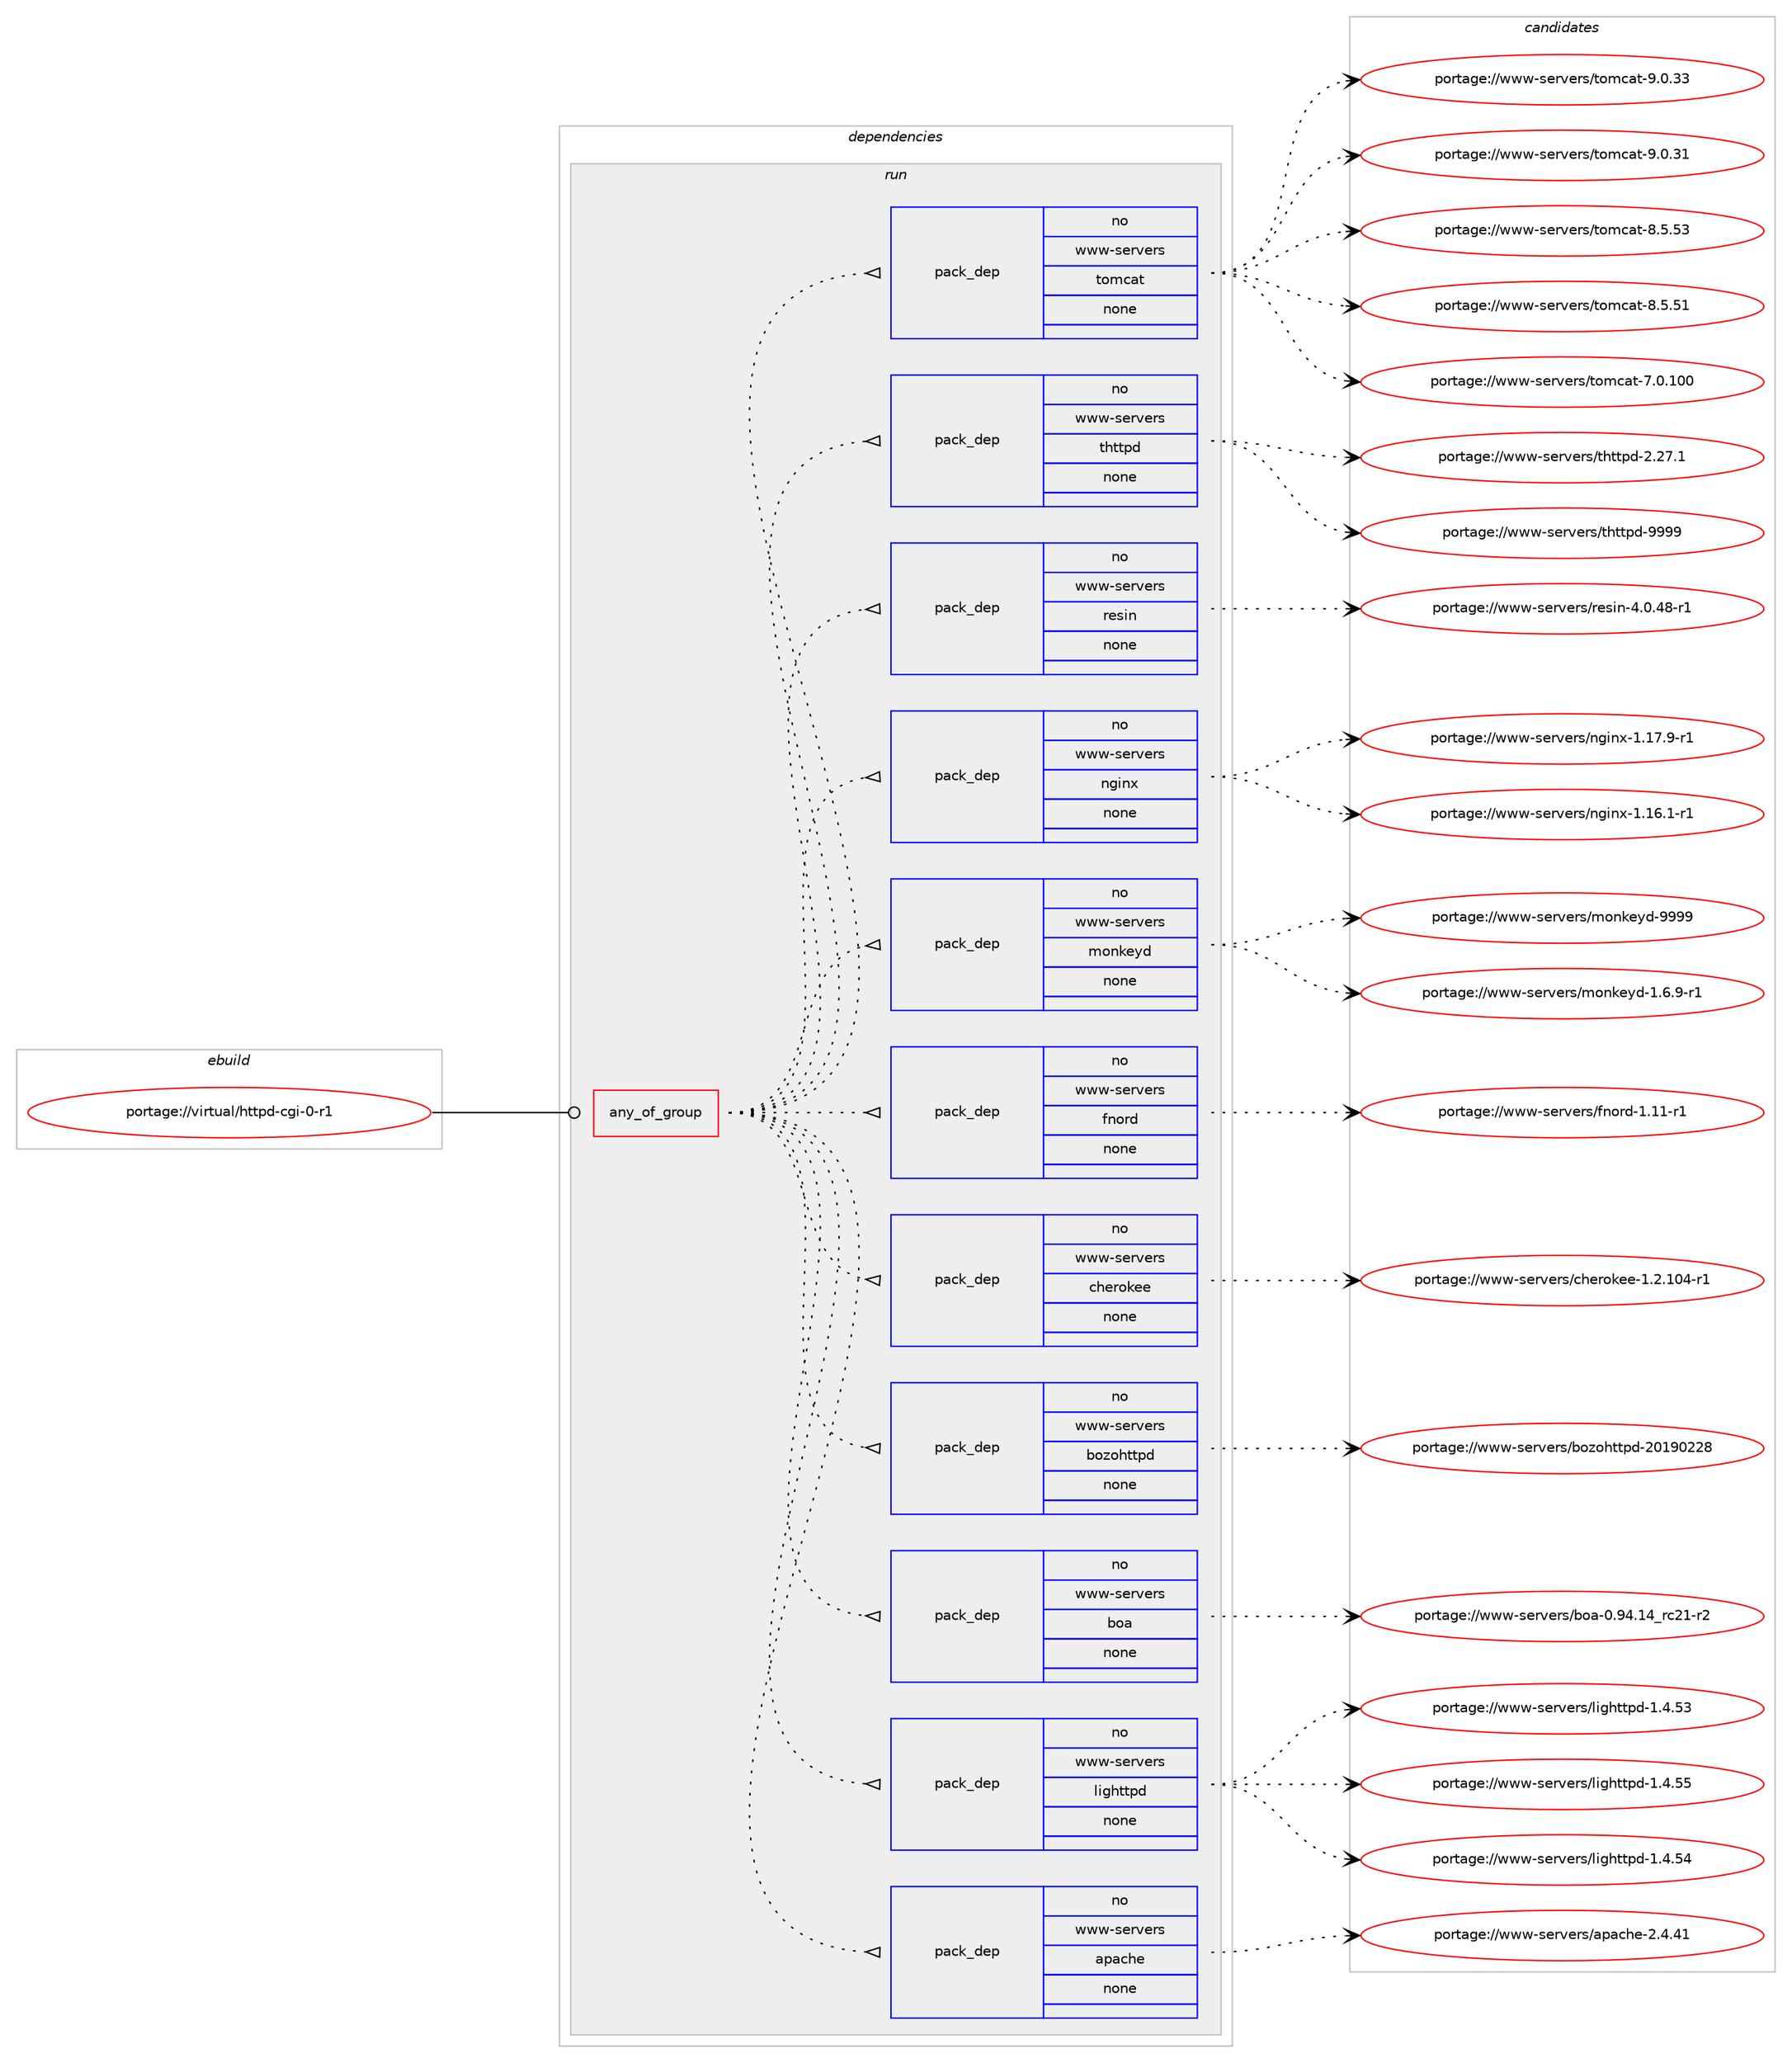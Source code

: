 digraph prolog {

# *************
# Graph options
# *************

newrank=true;
concentrate=true;
compound=true;
graph [rankdir=LR,fontname=Helvetica,fontsize=10,ranksep=1.5];#, ranksep=2.5, nodesep=0.2];
edge  [arrowhead=vee];
node  [fontname=Helvetica,fontsize=10];

# **********
# The ebuild
# **********

subgraph cluster_leftcol {
color=gray;
rank=same;
label=<<i>ebuild</i>>;
id [label="portage://virtual/httpd-cgi-0-r1", color=red, width=4, href="../virtual/httpd-cgi-0-r1.svg"];
}

# ****************
# The dependencies
# ****************

subgraph cluster_midcol {
color=gray;
label=<<i>dependencies</i>>;
subgraph cluster_compile {
fillcolor="#eeeeee";
style=filled;
label=<<i>compile</i>>;
}
subgraph cluster_compileandrun {
fillcolor="#eeeeee";
style=filled;
label=<<i>compile and run</i>>;
}
subgraph cluster_run {
fillcolor="#eeeeee";
style=filled;
label=<<i>run</i>>;
subgraph any249 {
dependency9047 [label=<<TABLE BORDER="0" CELLBORDER="1" CELLSPACING="0" CELLPADDING="4"><TR><TD CELLPADDING="10">any_of_group</TD></TR></TABLE>>, shape=none, color=red];subgraph pack7453 {
dependency9048 [label=<<TABLE BORDER="0" CELLBORDER="1" CELLSPACING="0" CELLPADDING="4" WIDTH="220"><TR><TD ROWSPAN="6" CELLPADDING="30">pack_dep</TD></TR><TR><TD WIDTH="110">no</TD></TR><TR><TD>www-servers</TD></TR><TR><TD>apache</TD></TR><TR><TD>none</TD></TR><TR><TD></TD></TR></TABLE>>, shape=none, color=blue];
}
dependency9047:e -> dependency9048:w [weight=20,style="dotted",arrowhead="oinv"];
subgraph pack7454 {
dependency9049 [label=<<TABLE BORDER="0" CELLBORDER="1" CELLSPACING="0" CELLPADDING="4" WIDTH="220"><TR><TD ROWSPAN="6" CELLPADDING="30">pack_dep</TD></TR><TR><TD WIDTH="110">no</TD></TR><TR><TD>www-servers</TD></TR><TR><TD>lighttpd</TD></TR><TR><TD>none</TD></TR><TR><TD></TD></TR></TABLE>>, shape=none, color=blue];
}
dependency9047:e -> dependency9049:w [weight=20,style="dotted",arrowhead="oinv"];
subgraph pack7455 {
dependency9050 [label=<<TABLE BORDER="0" CELLBORDER="1" CELLSPACING="0" CELLPADDING="4" WIDTH="220"><TR><TD ROWSPAN="6" CELLPADDING="30">pack_dep</TD></TR><TR><TD WIDTH="110">no</TD></TR><TR><TD>www-servers</TD></TR><TR><TD>boa</TD></TR><TR><TD>none</TD></TR><TR><TD></TD></TR></TABLE>>, shape=none, color=blue];
}
dependency9047:e -> dependency9050:w [weight=20,style="dotted",arrowhead="oinv"];
subgraph pack7456 {
dependency9051 [label=<<TABLE BORDER="0" CELLBORDER="1" CELLSPACING="0" CELLPADDING="4" WIDTH="220"><TR><TD ROWSPAN="6" CELLPADDING="30">pack_dep</TD></TR><TR><TD WIDTH="110">no</TD></TR><TR><TD>www-servers</TD></TR><TR><TD>bozohttpd</TD></TR><TR><TD>none</TD></TR><TR><TD></TD></TR></TABLE>>, shape=none, color=blue];
}
dependency9047:e -> dependency9051:w [weight=20,style="dotted",arrowhead="oinv"];
subgraph pack7457 {
dependency9052 [label=<<TABLE BORDER="0" CELLBORDER="1" CELLSPACING="0" CELLPADDING="4" WIDTH="220"><TR><TD ROWSPAN="6" CELLPADDING="30">pack_dep</TD></TR><TR><TD WIDTH="110">no</TD></TR><TR><TD>www-servers</TD></TR><TR><TD>cherokee</TD></TR><TR><TD>none</TD></TR><TR><TD></TD></TR></TABLE>>, shape=none, color=blue];
}
dependency9047:e -> dependency9052:w [weight=20,style="dotted",arrowhead="oinv"];
subgraph pack7458 {
dependency9053 [label=<<TABLE BORDER="0" CELLBORDER="1" CELLSPACING="0" CELLPADDING="4" WIDTH="220"><TR><TD ROWSPAN="6" CELLPADDING="30">pack_dep</TD></TR><TR><TD WIDTH="110">no</TD></TR><TR><TD>www-servers</TD></TR><TR><TD>fnord</TD></TR><TR><TD>none</TD></TR><TR><TD></TD></TR></TABLE>>, shape=none, color=blue];
}
dependency9047:e -> dependency9053:w [weight=20,style="dotted",arrowhead="oinv"];
subgraph pack7459 {
dependency9054 [label=<<TABLE BORDER="0" CELLBORDER="1" CELLSPACING="0" CELLPADDING="4" WIDTH="220"><TR><TD ROWSPAN="6" CELLPADDING="30">pack_dep</TD></TR><TR><TD WIDTH="110">no</TD></TR><TR><TD>www-servers</TD></TR><TR><TD>monkeyd</TD></TR><TR><TD>none</TD></TR><TR><TD></TD></TR></TABLE>>, shape=none, color=blue];
}
dependency9047:e -> dependency9054:w [weight=20,style="dotted",arrowhead="oinv"];
subgraph pack7460 {
dependency9055 [label=<<TABLE BORDER="0" CELLBORDER="1" CELLSPACING="0" CELLPADDING="4" WIDTH="220"><TR><TD ROWSPAN="6" CELLPADDING="30">pack_dep</TD></TR><TR><TD WIDTH="110">no</TD></TR><TR><TD>www-servers</TD></TR><TR><TD>nginx</TD></TR><TR><TD>none</TD></TR><TR><TD></TD></TR></TABLE>>, shape=none, color=blue];
}
dependency9047:e -> dependency9055:w [weight=20,style="dotted",arrowhead="oinv"];
subgraph pack7461 {
dependency9056 [label=<<TABLE BORDER="0" CELLBORDER="1" CELLSPACING="0" CELLPADDING="4" WIDTH="220"><TR><TD ROWSPAN="6" CELLPADDING="30">pack_dep</TD></TR><TR><TD WIDTH="110">no</TD></TR><TR><TD>www-servers</TD></TR><TR><TD>resin</TD></TR><TR><TD>none</TD></TR><TR><TD></TD></TR></TABLE>>, shape=none, color=blue];
}
dependency9047:e -> dependency9056:w [weight=20,style="dotted",arrowhead="oinv"];
subgraph pack7462 {
dependency9057 [label=<<TABLE BORDER="0" CELLBORDER="1" CELLSPACING="0" CELLPADDING="4" WIDTH="220"><TR><TD ROWSPAN="6" CELLPADDING="30">pack_dep</TD></TR><TR><TD WIDTH="110">no</TD></TR><TR><TD>www-servers</TD></TR><TR><TD>thttpd</TD></TR><TR><TD>none</TD></TR><TR><TD></TD></TR></TABLE>>, shape=none, color=blue];
}
dependency9047:e -> dependency9057:w [weight=20,style="dotted",arrowhead="oinv"];
subgraph pack7463 {
dependency9058 [label=<<TABLE BORDER="0" CELLBORDER="1" CELLSPACING="0" CELLPADDING="4" WIDTH="220"><TR><TD ROWSPAN="6" CELLPADDING="30">pack_dep</TD></TR><TR><TD WIDTH="110">no</TD></TR><TR><TD>www-servers</TD></TR><TR><TD>tomcat</TD></TR><TR><TD>none</TD></TR><TR><TD></TD></TR></TABLE>>, shape=none, color=blue];
}
dependency9047:e -> dependency9058:w [weight=20,style="dotted",arrowhead="oinv"];
}
id:e -> dependency9047:w [weight=20,style="solid",arrowhead="odot"];
}
}

# **************
# The candidates
# **************

subgraph cluster_choices {
rank=same;
color=gray;
label=<<i>candidates</i>>;

subgraph choice7453 {
color=black;
nodesep=1;
choice119119119451151011141181011141154797112979910410145504652465249 [label="portage://www-servers/apache-2.4.41", color=red, width=4,href="../www-servers/apache-2.4.41.svg"];
dependency9048:e -> choice119119119451151011141181011141154797112979910410145504652465249:w [style=dotted,weight="100"];
}
subgraph choice7454 {
color=black;
nodesep=1;
choice119119119451151011141181011141154710810510310411611611210045494652465353 [label="portage://www-servers/lighttpd-1.4.55", color=red, width=4,href="../www-servers/lighttpd-1.4.55.svg"];
choice119119119451151011141181011141154710810510310411611611210045494652465352 [label="portage://www-servers/lighttpd-1.4.54", color=red, width=4,href="../www-servers/lighttpd-1.4.54.svg"];
choice119119119451151011141181011141154710810510310411611611210045494652465351 [label="portage://www-servers/lighttpd-1.4.53", color=red, width=4,href="../www-servers/lighttpd-1.4.53.svg"];
dependency9049:e -> choice119119119451151011141181011141154710810510310411611611210045494652465353:w [style=dotted,weight="100"];
dependency9049:e -> choice119119119451151011141181011141154710810510310411611611210045494652465352:w [style=dotted,weight="100"];
dependency9049:e -> choice119119119451151011141181011141154710810510310411611611210045494652465351:w [style=dotted,weight="100"];
}
subgraph choice7455 {
color=black;
nodesep=1;
choice119119119451151011141181011141154798111974548465752464952951149950494511450 [label="portage://www-servers/boa-0.94.14_rc21-r2", color=red, width=4,href="../www-servers/boa-0.94.14_rc21-r2.svg"];
dependency9050:e -> choice119119119451151011141181011141154798111974548465752464952951149950494511450:w [style=dotted,weight="100"];
}
subgraph choice7456 {
color=black;
nodesep=1;
choice119119119451151011141181011141154798111122111104116116112100455048495748505056 [label="portage://www-servers/bozohttpd-20190228", color=red, width=4,href="../www-servers/bozohttpd-20190228.svg"];
dependency9051:e -> choice119119119451151011141181011141154798111122111104116116112100455048495748505056:w [style=dotted,weight="100"];
}
subgraph choice7457 {
color=black;
nodesep=1;
choice11911911945115101114118101114115479910410111411110710110145494650464948524511449 [label="portage://www-servers/cherokee-1.2.104-r1", color=red, width=4,href="../www-servers/cherokee-1.2.104-r1.svg"];
dependency9052:e -> choice11911911945115101114118101114115479910410111411110710110145494650464948524511449:w [style=dotted,weight="100"];
}
subgraph choice7458 {
color=black;
nodesep=1;
choice119119119451151011141181011141154710211011111410045494649494511449 [label="portage://www-servers/fnord-1.11-r1", color=red, width=4,href="../www-servers/fnord-1.11-r1.svg"];
dependency9053:e -> choice119119119451151011141181011141154710211011111410045494649494511449:w [style=dotted,weight="100"];
}
subgraph choice7459 {
color=black;
nodesep=1;
choice11911911945115101114118101114115471091111101071011211004557575757 [label="portage://www-servers/monkeyd-9999", color=red, width=4,href="../www-servers/monkeyd-9999.svg"];
choice11911911945115101114118101114115471091111101071011211004549465446574511449 [label="portage://www-servers/monkeyd-1.6.9-r1", color=red, width=4,href="../www-servers/monkeyd-1.6.9-r1.svg"];
dependency9054:e -> choice11911911945115101114118101114115471091111101071011211004557575757:w [style=dotted,weight="100"];
dependency9054:e -> choice11911911945115101114118101114115471091111101071011211004549465446574511449:w [style=dotted,weight="100"];
}
subgraph choice7460 {
color=black;
nodesep=1;
choice1191191194511510111411810111411547110103105110120454946495546574511449 [label="portage://www-servers/nginx-1.17.9-r1", color=red, width=4,href="../www-servers/nginx-1.17.9-r1.svg"];
choice1191191194511510111411810111411547110103105110120454946495446494511449 [label="portage://www-servers/nginx-1.16.1-r1", color=red, width=4,href="../www-servers/nginx-1.16.1-r1.svg"];
dependency9055:e -> choice1191191194511510111411810111411547110103105110120454946495546574511449:w [style=dotted,weight="100"];
dependency9055:e -> choice1191191194511510111411810111411547110103105110120454946495446494511449:w [style=dotted,weight="100"];
}
subgraph choice7461 {
color=black;
nodesep=1;
choice1191191194511510111411810111411547114101115105110455246484652564511449 [label="portage://www-servers/resin-4.0.48-r1", color=red, width=4,href="../www-servers/resin-4.0.48-r1.svg"];
dependency9056:e -> choice1191191194511510111411810111411547114101115105110455246484652564511449:w [style=dotted,weight="100"];
}
subgraph choice7462 {
color=black;
nodesep=1;
choice11911911945115101114118101114115471161041161161121004557575757 [label="portage://www-servers/thttpd-9999", color=red, width=4,href="../www-servers/thttpd-9999.svg"];
choice119119119451151011141181011141154711610411611611210045504650554649 [label="portage://www-servers/thttpd-2.27.1", color=red, width=4,href="../www-servers/thttpd-2.27.1.svg"];
dependency9057:e -> choice11911911945115101114118101114115471161041161161121004557575757:w [style=dotted,weight="100"];
dependency9057:e -> choice119119119451151011141181011141154711610411611611210045504650554649:w [style=dotted,weight="100"];
}
subgraph choice7463 {
color=black;
nodesep=1;
choice1191191194511510111411810111411547116111109999711645574648465151 [label="portage://www-servers/tomcat-9.0.33", color=red, width=4,href="../www-servers/tomcat-9.0.33.svg"];
choice1191191194511510111411810111411547116111109999711645574648465149 [label="portage://www-servers/tomcat-9.0.31", color=red, width=4,href="../www-servers/tomcat-9.0.31.svg"];
choice1191191194511510111411810111411547116111109999711645564653465351 [label="portage://www-servers/tomcat-8.5.53", color=red, width=4,href="../www-servers/tomcat-8.5.53.svg"];
choice1191191194511510111411810111411547116111109999711645564653465349 [label="portage://www-servers/tomcat-8.5.51", color=red, width=4,href="../www-servers/tomcat-8.5.51.svg"];
choice119119119451151011141181011141154711611110999971164555464846494848 [label="portage://www-servers/tomcat-7.0.100", color=red, width=4,href="../www-servers/tomcat-7.0.100.svg"];
dependency9058:e -> choice1191191194511510111411810111411547116111109999711645574648465151:w [style=dotted,weight="100"];
dependency9058:e -> choice1191191194511510111411810111411547116111109999711645574648465149:w [style=dotted,weight="100"];
dependency9058:e -> choice1191191194511510111411810111411547116111109999711645564653465351:w [style=dotted,weight="100"];
dependency9058:e -> choice1191191194511510111411810111411547116111109999711645564653465349:w [style=dotted,weight="100"];
dependency9058:e -> choice119119119451151011141181011141154711611110999971164555464846494848:w [style=dotted,weight="100"];
}
}

}
